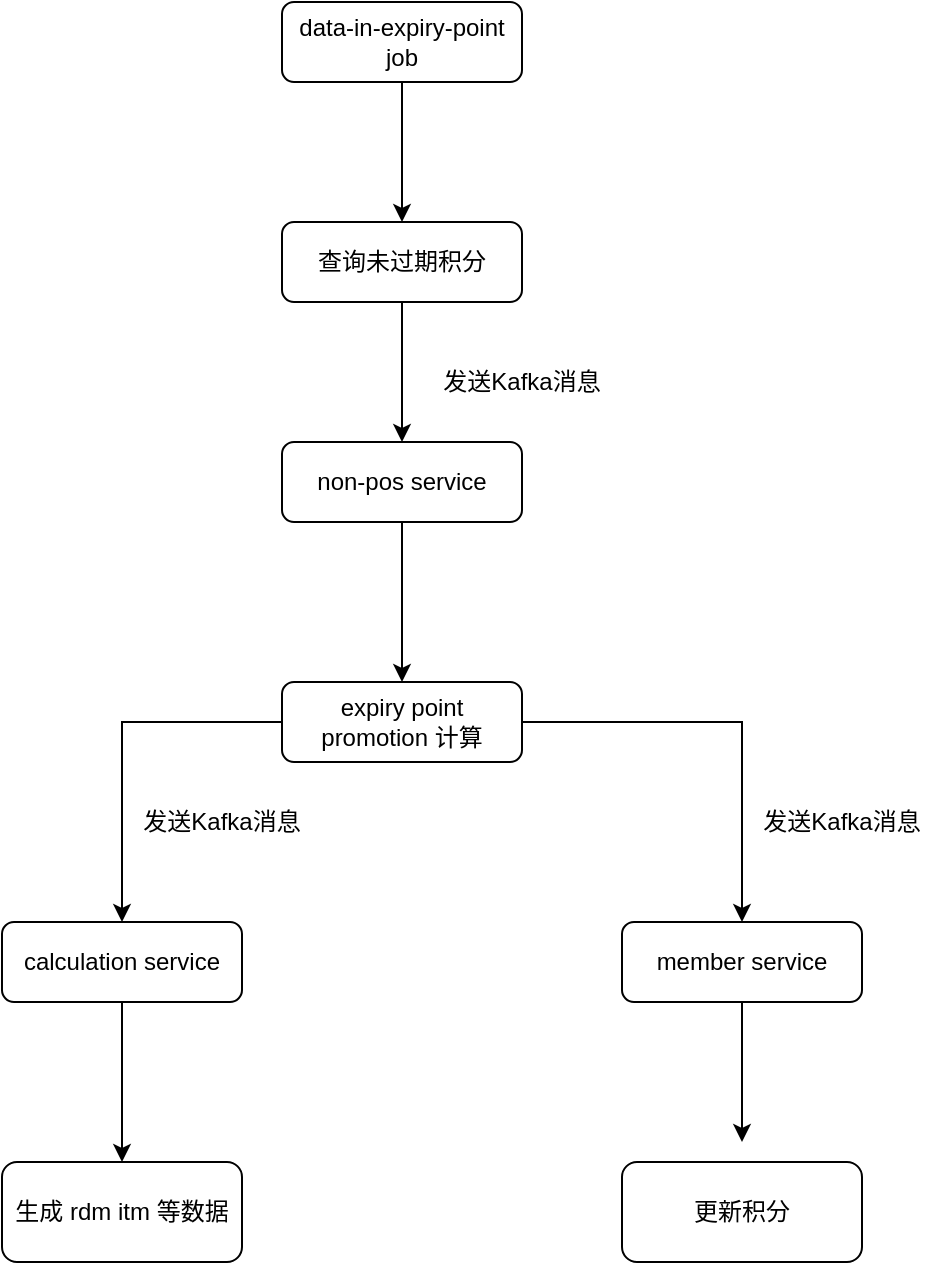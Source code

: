 <mxfile version="15.0.6" type="github"><diagram id="C5RBs43oDa-KdzZeNtuy" name="Page-1"><mxGraphModel dx="1376" dy="769" grid="1" gridSize="10" guides="1" tooltips="1" connect="1" arrows="1" fold="1" page="1" pageScale="1" pageWidth="827" pageHeight="1169" math="0" shadow="0"><root><mxCell id="WIyWlLk6GJQsqaUBKTNV-0"/><mxCell id="WIyWlLk6GJQsqaUBKTNV-1" parent="WIyWlLk6GJQsqaUBKTNV-0"/><mxCell id="SzhS2uTgzFyXqJh_IZBO-9" style="edgeStyle=orthogonalEdgeStyle;rounded=0;orthogonalLoop=1;jettySize=auto;html=1;entryX=0.5;entryY=0;entryDx=0;entryDy=0;" edge="1" parent="WIyWlLk6GJQsqaUBKTNV-1" source="WIyWlLk6GJQsqaUBKTNV-3" target="SzhS2uTgzFyXqJh_IZBO-8"><mxGeometry relative="1" as="geometry"/></mxCell><mxCell id="WIyWlLk6GJQsqaUBKTNV-3" value="data-in-expiry-point job" style="rounded=1;whiteSpace=wrap;html=1;fontSize=12;glass=0;strokeWidth=1;shadow=0;" parent="WIyWlLk6GJQsqaUBKTNV-1" vertex="1"><mxGeometry x="370" y="80" width="120" height="40" as="geometry"/></mxCell><mxCell id="SzhS2uTgzFyXqJh_IZBO-15" style="edgeStyle=orthogonalEdgeStyle;rounded=0;orthogonalLoop=1;jettySize=auto;html=1;entryX=0.5;entryY=0;entryDx=0;entryDy=0;" edge="1" parent="WIyWlLk6GJQsqaUBKTNV-1" source="SzhS2uTgzFyXqJh_IZBO-0" target="SzhS2uTgzFyXqJh_IZBO-14"><mxGeometry relative="1" as="geometry"/></mxCell><mxCell id="SzhS2uTgzFyXqJh_IZBO-0" value="non-pos service" style="rounded=1;whiteSpace=wrap;html=1;fontSize=12;glass=0;strokeWidth=1;shadow=0;" vertex="1" parent="WIyWlLk6GJQsqaUBKTNV-1"><mxGeometry x="370" y="300" width="120" height="40" as="geometry"/></mxCell><mxCell id="SzhS2uTgzFyXqJh_IZBO-21" value="" style="edgeStyle=orthogonalEdgeStyle;rounded=0;orthogonalLoop=1;jettySize=auto;html=1;" edge="1" parent="WIyWlLk6GJQsqaUBKTNV-1" source="SzhS2uTgzFyXqJh_IZBO-2" target="SzhS2uTgzFyXqJh_IZBO-20"><mxGeometry relative="1" as="geometry"/></mxCell><mxCell id="SzhS2uTgzFyXqJh_IZBO-2" value="calculation service" style="rounded=1;whiteSpace=wrap;html=1;fontSize=12;glass=0;strokeWidth=1;shadow=0;" vertex="1" parent="WIyWlLk6GJQsqaUBKTNV-1"><mxGeometry x="230" y="540" width="120" height="40" as="geometry"/></mxCell><mxCell id="SzhS2uTgzFyXqJh_IZBO-23" value="" style="edgeStyle=orthogonalEdgeStyle;rounded=0;orthogonalLoop=1;jettySize=auto;html=1;" edge="1" parent="WIyWlLk6GJQsqaUBKTNV-1" source="SzhS2uTgzFyXqJh_IZBO-3"><mxGeometry relative="1" as="geometry"><mxPoint x="600" y="650" as="targetPoint"/></mxGeometry></mxCell><mxCell id="SzhS2uTgzFyXqJh_IZBO-3" value="member service" style="rounded=1;whiteSpace=wrap;html=1;fontSize=12;glass=0;strokeWidth=1;shadow=0;" vertex="1" parent="WIyWlLk6GJQsqaUBKTNV-1"><mxGeometry x="540" y="540" width="120" height="40" as="geometry"/></mxCell><mxCell id="SzhS2uTgzFyXqJh_IZBO-12" style="edgeStyle=orthogonalEdgeStyle;rounded=0;orthogonalLoop=1;jettySize=auto;html=1;" edge="1" parent="WIyWlLk6GJQsqaUBKTNV-1" source="SzhS2uTgzFyXqJh_IZBO-8" target="SzhS2uTgzFyXqJh_IZBO-0"><mxGeometry relative="1" as="geometry"/></mxCell><mxCell id="SzhS2uTgzFyXqJh_IZBO-8" value="查询未过期积分" style="rounded=1;whiteSpace=wrap;html=1;fontSize=12;glass=0;strokeWidth=1;shadow=0;" vertex="1" parent="WIyWlLk6GJQsqaUBKTNV-1"><mxGeometry x="370" y="190" width="120" height="40" as="geometry"/></mxCell><mxCell id="SzhS2uTgzFyXqJh_IZBO-13" value="发送Kafka消息" style="text;html=1;strokeColor=none;fillColor=none;align=center;verticalAlign=middle;whiteSpace=wrap;rounded=0;" vertex="1" parent="WIyWlLk6GJQsqaUBKTNV-1"><mxGeometry x="440" y="260" width="100" height="20" as="geometry"/></mxCell><mxCell id="SzhS2uTgzFyXqJh_IZBO-16" style="edgeStyle=orthogonalEdgeStyle;rounded=0;orthogonalLoop=1;jettySize=auto;html=1;entryX=0.5;entryY=0;entryDx=0;entryDy=0;" edge="1" parent="WIyWlLk6GJQsqaUBKTNV-1" source="SzhS2uTgzFyXqJh_IZBO-14" target="SzhS2uTgzFyXqJh_IZBO-2"><mxGeometry relative="1" as="geometry"/></mxCell><mxCell id="SzhS2uTgzFyXqJh_IZBO-17" style="edgeStyle=orthogonalEdgeStyle;rounded=0;orthogonalLoop=1;jettySize=auto;html=1;" edge="1" parent="WIyWlLk6GJQsqaUBKTNV-1" source="SzhS2uTgzFyXqJh_IZBO-14" target="SzhS2uTgzFyXqJh_IZBO-3"><mxGeometry relative="1" as="geometry"/></mxCell><mxCell id="SzhS2uTgzFyXqJh_IZBO-14" value="expiry point promotion 计算" style="rounded=1;whiteSpace=wrap;html=1;fontSize=12;glass=0;strokeWidth=1;shadow=0;" vertex="1" parent="WIyWlLk6GJQsqaUBKTNV-1"><mxGeometry x="370" y="420" width="120" height="40" as="geometry"/></mxCell><mxCell id="SzhS2uTgzFyXqJh_IZBO-20" value="生成 rdm itm 等数据" style="whiteSpace=wrap;html=1;rounded=1;shadow=0;strokeWidth=1;glass=0;" vertex="1" parent="WIyWlLk6GJQsqaUBKTNV-1"><mxGeometry x="230" y="660" width="120" height="50" as="geometry"/></mxCell><mxCell id="SzhS2uTgzFyXqJh_IZBO-24" value="更新积分" style="whiteSpace=wrap;html=1;rounded=1;shadow=0;strokeWidth=1;glass=0;" vertex="1" parent="WIyWlLk6GJQsqaUBKTNV-1"><mxGeometry x="540" y="660" width="120" height="50" as="geometry"/></mxCell><mxCell id="SzhS2uTgzFyXqJh_IZBO-25" value="发送Kafka消息" style="text;html=1;strokeColor=none;fillColor=none;align=center;verticalAlign=middle;whiteSpace=wrap;rounded=0;" vertex="1" parent="WIyWlLk6GJQsqaUBKTNV-1"><mxGeometry x="290" y="480" width="100" height="20" as="geometry"/></mxCell><mxCell id="SzhS2uTgzFyXqJh_IZBO-26" value="发送Kafka消息" style="text;html=1;strokeColor=none;fillColor=none;align=center;verticalAlign=middle;whiteSpace=wrap;rounded=0;" vertex="1" parent="WIyWlLk6GJQsqaUBKTNV-1"><mxGeometry x="600" y="480" width="100" height="20" as="geometry"/></mxCell></root></mxGraphModel></diagram></mxfile>